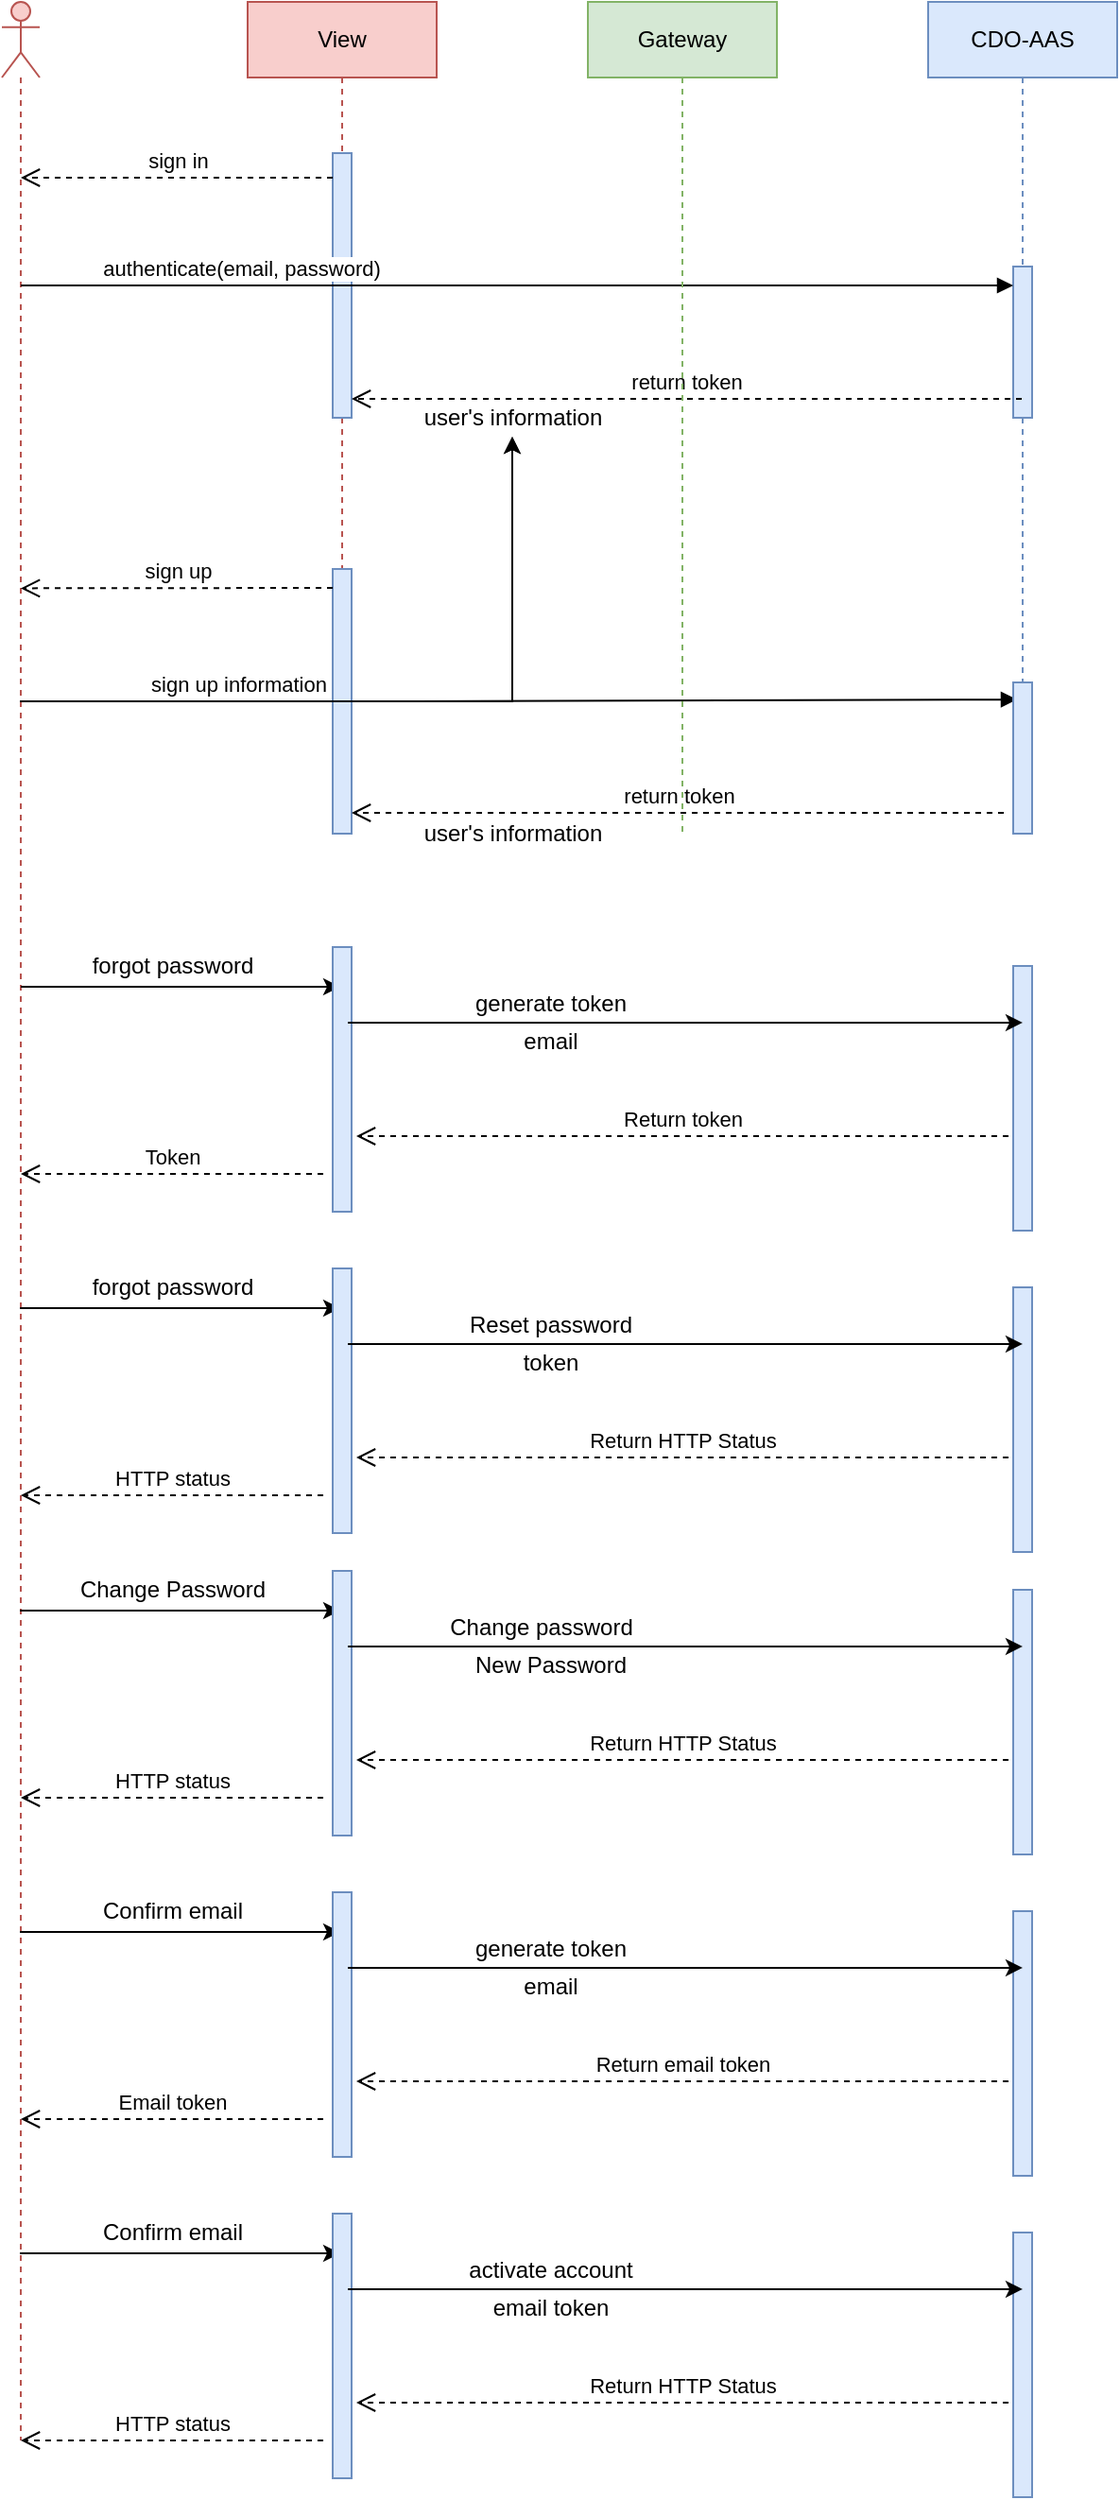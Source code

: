 <mxfile version="14.9.1" type="device"><diagram id="kgpKYQtTHZ0yAKxKKP6v" name="Page-1"><mxGraphModel dx="868" dy="492" grid="1" gridSize="10" guides="1" tooltips="1" connect="1" arrows="1" fold="1" page="1" pageScale="1" pageWidth="850" pageHeight="1100" math="0" shadow="0"><root><mxCell id="0"/><mxCell id="1" parent="0"/><mxCell id="HEdeN4zISzuNyjS1-kap-7" value="" style="shape=umlLifeline;participant=umlActor;perimeter=lifelinePerimeter;whiteSpace=wrap;html=1;container=1;collapsible=0;recursiveResize=0;verticalAlign=top;spacingTop=36;outlineConnect=0;fillColor=#f8cecc;strokeColor=#b85450;size=40;" parent="1" vertex="1"><mxGeometry x="70" y="120" width="20" height="1290" as="geometry"/></mxCell><mxCell id="HEdeN4zISzuNyjS1-kap-14" value="View" style="shape=umlLifeline;perimeter=lifelinePerimeter;whiteSpace=wrap;html=1;container=1;collapsible=0;recursiveResize=0;outlineConnect=0;fillColor=#f8cecc;strokeColor=#b85450;" parent="1" vertex="1"><mxGeometry x="200" y="120" width="100" height="300" as="geometry"/></mxCell><mxCell id="HEdeN4zISzuNyjS1-kap-15" value="&lt;span&gt;CDO-AAS&lt;/span&gt;" style="shape=umlLifeline;perimeter=lifelinePerimeter;whiteSpace=wrap;html=1;container=1;collapsible=0;recursiveResize=0;outlineConnect=0;fillColor=#dae8fc;strokeColor=#6c8ebf;" parent="1" vertex="1"><mxGeometry x="560" y="120" width="100" height="360" as="geometry"/></mxCell><mxCell id="HEdeN4zISzuNyjS1-kap-25" value="" style="html=1;points=[];perimeter=orthogonalPerimeter;fillColor=#dae8fc;strokeColor=#6c8ebf;" parent="HEdeN4zISzuNyjS1-kap-15" vertex="1"><mxGeometry x="45" y="140" width="10" height="80" as="geometry"/></mxCell><mxCell id="HEdeN4zISzuNyjS1-kap-18" value="" style="html=1;points=[];perimeter=orthogonalPerimeter;fillColor=#dae8fc;strokeColor=#6c8ebf;" parent="1" vertex="1"><mxGeometry x="245" y="200" width="10" height="140" as="geometry"/></mxCell><mxCell id="HEdeN4zISzuNyjS1-kap-20" value="sign in" style="html=1;verticalAlign=bottom;endArrow=open;dashed=1;endSize=8;" parent="1" target="HEdeN4zISzuNyjS1-kap-7" edge="1"><mxGeometry relative="1" as="geometry"><mxPoint x="80" y="195.16" as="targetPoint"/><mxPoint x="245" y="213" as="sourcePoint"/></mxGeometry></mxCell><mxCell id="HEdeN4zISzuNyjS1-kap-26" value="&amp;nbsp;authenticate(email, password)" style="html=1;verticalAlign=bottom;endArrow=block;" parent="1" source="HEdeN4zISzuNyjS1-kap-7" target="HEdeN4zISzuNyjS1-kap-25" edge="1"><mxGeometry x="-0.565" width="80" relative="1" as="geometry"><mxPoint x="79.5" y="270" as="sourcePoint"/><mxPoint x="449.5" y="270" as="targetPoint"/><Array as="points"><mxPoint x="280" y="270"/></Array><mxPoint x="1" as="offset"/></mxGeometry></mxCell><mxCell id="HEdeN4zISzuNyjS1-kap-28" value="return token" style="html=1;verticalAlign=bottom;endArrow=open;dashed=1;endSize=8;" parent="1" source="HEdeN4zISzuNyjS1-kap-15" edge="1"><mxGeometry relative="1" as="geometry"><mxPoint x="440" y="330" as="sourcePoint"/><mxPoint x="255" y="330" as="targetPoint"/></mxGeometry></mxCell><mxCell id="pEyKXNg9WtUdEt71C5xN-10" value="" style="edgeStyle=orthogonalEdgeStyle;rounded=0;orthogonalLoop=1;jettySize=auto;html=1;" edge="1" parent="1" source="HEdeN4zISzuNyjS1-kap-30" target="HEdeN4zISzuNyjS1-kap-34"><mxGeometry relative="1" as="geometry"/></mxCell><mxCell id="pEyKXNg9WtUdEt71C5xN-11" value="" style="edgeStyle=orthogonalEdgeStyle;rounded=0;orthogonalLoop=1;jettySize=auto;html=1;" edge="1" parent="1" source="HEdeN4zISzuNyjS1-kap-30" target="HEdeN4zISzuNyjS1-kap-34"><mxGeometry relative="1" as="geometry"/></mxCell><mxCell id="HEdeN4zISzuNyjS1-kap-30" value="" style="html=1;points=[];perimeter=orthogonalPerimeter;fillColor=#dae8fc;strokeColor=#6c8ebf;" parent="1" vertex="1"><mxGeometry x="245" y="420" width="10" height="140" as="geometry"/></mxCell><mxCell id="HEdeN4zISzuNyjS1-kap-31" value="sign up" style="html=1;verticalAlign=bottom;endArrow=open;dashed=1;endSize=8;entryX=0.5;entryY=0.164;entryDx=0;entryDy=0;entryPerimeter=0;" parent="1" edge="1"><mxGeometry relative="1" as="geometry"><mxPoint x="80" y="430.2" as="targetPoint"/><mxPoint x="245" y="430" as="sourcePoint"/></mxGeometry></mxCell><mxCell id="HEdeN4zISzuNyjS1-kap-32" value="sign up information" style="html=1;verticalAlign=bottom;endArrow=block;entryX=0.2;entryY=0.113;entryDx=0;entryDy=0;entryPerimeter=0;" parent="1" target="HEdeN4zISzuNyjS1-kap-33" edge="1"><mxGeometry x="-0.565" width="80" relative="1" as="geometry"><mxPoint x="79.5" y="490" as="sourcePoint"/><mxPoint x="444" y="490" as="targetPoint"/><Array as="points"><mxPoint x="280" y="490"/></Array><mxPoint x="1" as="offset"/></mxGeometry></mxCell><mxCell id="HEdeN4zISzuNyjS1-kap-33" value="" style="html=1;points=[];perimeter=orthogonalPerimeter;fillColor=#dae8fc;strokeColor=#6c8ebf;" parent="1" vertex="1"><mxGeometry x="605" y="480" width="10" height="80" as="geometry"/></mxCell><mxCell id="HEdeN4zISzuNyjS1-kap-34" value="user's information" style="text;html=1;align=center;verticalAlign=middle;resizable=0;points=[];autosize=1;" parent="1" vertex="1"><mxGeometry x="285" y="330" width="110" height="20" as="geometry"/></mxCell><mxCell id="HEdeN4zISzuNyjS1-kap-37" value="return token" style="html=1;verticalAlign=bottom;endArrow=open;dashed=1;endSize=8;" parent="1" edge="1"><mxGeometry relative="1" as="geometry"><mxPoint x="600" y="549" as="sourcePoint"/><mxPoint x="255" y="549" as="targetPoint"/></mxGeometry></mxCell><mxCell id="HEdeN4zISzuNyjS1-kap-38" value="user's information" style="text;html=1;align=center;verticalAlign=middle;resizable=0;points=[];autosize=1;" parent="1" vertex="1"><mxGeometry x="285" y="550" width="110" height="20" as="geometry"/></mxCell><mxCell id="sB-AX9YjQ4EiB-6ogC---1" value="Gateway" style="shape=umlLifeline;perimeter=lifelinePerimeter;whiteSpace=wrap;html=1;container=1;collapsible=0;recursiveResize=0;outlineConnect=0;fillColor=#d5e8d4;strokeColor=#82b366;" parent="1" vertex="1"><mxGeometry x="380" y="120" width="100" height="440" as="geometry"/></mxCell><mxCell id="pEyKXNg9WtUdEt71C5xN-1" value="" style="endArrow=classic;html=1;entryX=0.4;entryY=0.15;entryDx=0;entryDy=0;entryPerimeter=0;" edge="1" parent="1" source="HEdeN4zISzuNyjS1-kap-7" target="pEyKXNg9WtUdEt71C5xN-8"><mxGeometry width="50" height="50" relative="1" as="geometry"><mxPoint x="160" y="650" as="sourcePoint"/><mxPoint x="240" y="640" as="targetPoint"/></mxGeometry></mxCell><mxCell id="pEyKXNg9WtUdEt71C5xN-8" value="" style="html=1;points=[];perimeter=orthogonalPerimeter;fillColor=#dae8fc;strokeColor=#6c8ebf;" vertex="1" parent="1"><mxGeometry x="245" y="620" width="10" height="140" as="geometry"/></mxCell><mxCell id="pEyKXNg9WtUdEt71C5xN-14" value="" style="html=1;points=[];perimeter=orthogonalPerimeter;fillColor=#dae8fc;strokeColor=#6c8ebf;" vertex="1" parent="1"><mxGeometry x="605" y="630" width="10" height="140" as="geometry"/></mxCell><mxCell id="pEyKXNg9WtUdEt71C5xN-17" value="" style="endArrow=classic;html=1;strokeColor=#000000;exitX=0.8;exitY=0.286;exitDx=0;exitDy=0;exitPerimeter=0;entryX=0.5;entryY=0.214;entryDx=0;entryDy=0;entryPerimeter=0;" edge="1" parent="1" source="pEyKXNg9WtUdEt71C5xN-8" target="pEyKXNg9WtUdEt71C5xN-14"><mxGeometry width="50" height="50" relative="1" as="geometry"><mxPoint x="400" y="710" as="sourcePoint"/><mxPoint x="450" y="660" as="targetPoint"/></mxGeometry></mxCell><mxCell id="pEyKXNg9WtUdEt71C5xN-19" value="Return token" style="html=1;verticalAlign=bottom;endArrow=open;dashed=1;endSize=8;" edge="1" parent="1"><mxGeometry relative="1" as="geometry"><mxPoint x="602.5" y="720" as="sourcePoint"/><mxPoint x="257.5" y="720" as="targetPoint"/></mxGeometry></mxCell><mxCell id="pEyKXNg9WtUdEt71C5xN-20" value="generate token" style="text;html=1;align=center;verticalAlign=middle;resizable=0;points=[];autosize=1;strokeColor=none;" vertex="1" parent="1"><mxGeometry x="310" y="640" width="100" height="20" as="geometry"/></mxCell><mxCell id="pEyKXNg9WtUdEt71C5xN-21" value="forgot password" style="text;html=1;align=center;verticalAlign=middle;resizable=0;points=[];autosize=1;strokeColor=none;" vertex="1" parent="1"><mxGeometry x="110" y="620" width="100" height="20" as="geometry"/></mxCell><mxCell id="pEyKXNg9WtUdEt71C5xN-22" value="email" style="text;html=1;align=center;verticalAlign=middle;resizable=0;points=[];autosize=1;strokeColor=none;" vertex="1" parent="1"><mxGeometry x="340" y="660" width="40" height="20" as="geometry"/></mxCell><mxCell id="pEyKXNg9WtUdEt71C5xN-23" value="Token" style="html=1;verticalAlign=bottom;endArrow=open;dashed=1;endSize=8;" edge="1" parent="1"><mxGeometry relative="1" as="geometry"><mxPoint x="240" y="740" as="sourcePoint"/><mxPoint x="80" y="740" as="targetPoint"/></mxGeometry></mxCell><mxCell id="pEyKXNg9WtUdEt71C5xN-24" value="" style="endArrow=classic;html=1;entryX=0.4;entryY=0.15;entryDx=0;entryDy=0;entryPerimeter=0;" edge="1" parent="1" target="pEyKXNg9WtUdEt71C5xN-25"><mxGeometry width="50" height="50" relative="1" as="geometry"><mxPoint x="79.5" y="811" as="sourcePoint"/><mxPoint x="240" y="810" as="targetPoint"/></mxGeometry></mxCell><mxCell id="pEyKXNg9WtUdEt71C5xN-25" value="" style="html=1;points=[];perimeter=orthogonalPerimeter;fillColor=#dae8fc;strokeColor=#6c8ebf;" vertex="1" parent="1"><mxGeometry x="245" y="790" width="10" height="140" as="geometry"/></mxCell><mxCell id="pEyKXNg9WtUdEt71C5xN-26" value="" style="html=1;points=[];perimeter=orthogonalPerimeter;fillColor=#dae8fc;strokeColor=#6c8ebf;" vertex="1" parent="1"><mxGeometry x="605" y="800" width="10" height="140" as="geometry"/></mxCell><mxCell id="pEyKXNg9WtUdEt71C5xN-27" value="" style="endArrow=classic;html=1;strokeColor=#000000;exitX=0.8;exitY=0.286;exitDx=0;exitDy=0;exitPerimeter=0;entryX=0.5;entryY=0.214;entryDx=0;entryDy=0;entryPerimeter=0;" edge="1" parent="1" source="pEyKXNg9WtUdEt71C5xN-25" target="pEyKXNg9WtUdEt71C5xN-26"><mxGeometry width="50" height="50" relative="1" as="geometry"><mxPoint x="400" y="880" as="sourcePoint"/><mxPoint x="450" y="830" as="targetPoint"/></mxGeometry></mxCell><mxCell id="pEyKXNg9WtUdEt71C5xN-28" value="Return HTTP Status" style="html=1;verticalAlign=bottom;endArrow=open;dashed=1;endSize=8;" edge="1" parent="1"><mxGeometry relative="1" as="geometry"><mxPoint x="602.5" y="890" as="sourcePoint"/><mxPoint x="257.5" y="890" as="targetPoint"/></mxGeometry></mxCell><mxCell id="pEyKXNg9WtUdEt71C5xN-29" value="Reset password" style="text;html=1;align=center;verticalAlign=middle;resizable=0;points=[];autosize=1;strokeColor=none;" vertex="1" parent="1"><mxGeometry x="310" y="810" width="100" height="20" as="geometry"/></mxCell><mxCell id="pEyKXNg9WtUdEt71C5xN-30" value="forgot password" style="text;html=1;align=center;verticalAlign=middle;resizable=0;points=[];autosize=1;strokeColor=none;" vertex="1" parent="1"><mxGeometry x="110" y="790" width="100" height="20" as="geometry"/></mxCell><mxCell id="pEyKXNg9WtUdEt71C5xN-31" value="token" style="text;html=1;align=center;verticalAlign=middle;resizable=0;points=[];autosize=1;strokeColor=none;" vertex="1" parent="1"><mxGeometry x="340" y="830" width="40" height="20" as="geometry"/></mxCell><mxCell id="pEyKXNg9WtUdEt71C5xN-32" value="HTTP status" style="html=1;verticalAlign=bottom;endArrow=open;dashed=1;endSize=8;" edge="1" parent="1"><mxGeometry relative="1" as="geometry"><mxPoint x="240" y="910" as="sourcePoint"/><mxPoint x="80" y="910" as="targetPoint"/></mxGeometry></mxCell><mxCell id="pEyKXNg9WtUdEt71C5xN-42" value="" style="endArrow=classic;html=1;entryX=0.4;entryY=0.15;entryDx=0;entryDy=0;entryPerimeter=0;" edge="1" parent="1" target="pEyKXNg9WtUdEt71C5xN-43"><mxGeometry width="50" height="50" relative="1" as="geometry"><mxPoint x="79.5" y="971" as="sourcePoint"/><mxPoint x="240" y="970" as="targetPoint"/></mxGeometry></mxCell><mxCell id="pEyKXNg9WtUdEt71C5xN-43" value="" style="html=1;points=[];perimeter=orthogonalPerimeter;fillColor=#dae8fc;strokeColor=#6c8ebf;" vertex="1" parent="1"><mxGeometry x="245" y="950" width="10" height="140" as="geometry"/></mxCell><mxCell id="pEyKXNg9WtUdEt71C5xN-44" value="" style="html=1;points=[];perimeter=orthogonalPerimeter;fillColor=#dae8fc;strokeColor=#6c8ebf;" vertex="1" parent="1"><mxGeometry x="605" y="960" width="10" height="140" as="geometry"/></mxCell><mxCell id="pEyKXNg9WtUdEt71C5xN-45" value="" style="endArrow=classic;html=1;strokeColor=#000000;exitX=0.8;exitY=0.286;exitDx=0;exitDy=0;exitPerimeter=0;entryX=0.5;entryY=0.214;entryDx=0;entryDy=0;entryPerimeter=0;" edge="1" parent="1" source="pEyKXNg9WtUdEt71C5xN-43" target="pEyKXNg9WtUdEt71C5xN-44"><mxGeometry width="50" height="50" relative="1" as="geometry"><mxPoint x="400" y="1040" as="sourcePoint"/><mxPoint x="450" y="990" as="targetPoint"/></mxGeometry></mxCell><mxCell id="pEyKXNg9WtUdEt71C5xN-46" value="Return HTTP Status" style="html=1;verticalAlign=bottom;endArrow=open;dashed=1;endSize=8;" edge="1" parent="1"><mxGeometry relative="1" as="geometry"><mxPoint x="602.5" y="1050" as="sourcePoint"/><mxPoint x="257.5" y="1050" as="targetPoint"/></mxGeometry></mxCell><mxCell id="pEyKXNg9WtUdEt71C5xN-47" value="New Password" style="text;html=1;align=center;verticalAlign=middle;resizable=0;points=[];autosize=1;strokeColor=none;" vertex="1" parent="1"><mxGeometry x="310" y="990" width="100" height="20" as="geometry"/></mxCell><mxCell id="pEyKXNg9WtUdEt71C5xN-48" value="Change Password" style="text;html=1;align=center;verticalAlign=middle;resizable=0;points=[];autosize=1;strokeColor=none;" vertex="1" parent="1"><mxGeometry x="105" y="950" width="110" height="20" as="geometry"/></mxCell><mxCell id="pEyKXNg9WtUdEt71C5xN-50" value="HTTP status" style="html=1;verticalAlign=bottom;endArrow=open;dashed=1;endSize=8;" edge="1" parent="1"><mxGeometry relative="1" as="geometry"><mxPoint x="240" y="1070" as="sourcePoint"/><mxPoint x="80" y="1070" as="targetPoint"/></mxGeometry></mxCell><mxCell id="pEyKXNg9WtUdEt71C5xN-88" value="" style="endArrow=classic;html=1;entryX=0.4;entryY=0.15;entryDx=0;entryDy=0;entryPerimeter=0;" edge="1" parent="1" target="pEyKXNg9WtUdEt71C5xN-89"><mxGeometry width="50" height="50" relative="1" as="geometry"><mxPoint x="79.5" y="1141" as="sourcePoint"/><mxPoint x="240" y="1140" as="targetPoint"/></mxGeometry></mxCell><mxCell id="pEyKXNg9WtUdEt71C5xN-89" value="" style="html=1;points=[];perimeter=orthogonalPerimeter;fillColor=#dae8fc;strokeColor=#6c8ebf;" vertex="1" parent="1"><mxGeometry x="245" y="1120" width="10" height="140" as="geometry"/></mxCell><mxCell id="pEyKXNg9WtUdEt71C5xN-90" value="" style="html=1;points=[];perimeter=orthogonalPerimeter;fillColor=#dae8fc;strokeColor=#6c8ebf;" vertex="1" parent="1"><mxGeometry x="605" y="1130" width="10" height="140" as="geometry"/></mxCell><mxCell id="pEyKXNg9WtUdEt71C5xN-91" value="" style="endArrow=classic;html=1;strokeColor=#000000;exitX=0.8;exitY=0.286;exitDx=0;exitDy=0;exitPerimeter=0;entryX=0.5;entryY=0.214;entryDx=0;entryDy=0;entryPerimeter=0;" edge="1" parent="1" source="pEyKXNg9WtUdEt71C5xN-89" target="pEyKXNg9WtUdEt71C5xN-90"><mxGeometry width="50" height="50" relative="1" as="geometry"><mxPoint x="400" y="1210" as="sourcePoint"/><mxPoint x="450" y="1160" as="targetPoint"/></mxGeometry></mxCell><mxCell id="pEyKXNg9WtUdEt71C5xN-92" value="Return email token" style="html=1;verticalAlign=bottom;endArrow=open;dashed=1;endSize=8;" edge="1" parent="1"><mxGeometry relative="1" as="geometry"><mxPoint x="602.5" y="1220" as="sourcePoint"/><mxPoint x="257.5" y="1220" as="targetPoint"/></mxGeometry></mxCell><mxCell id="pEyKXNg9WtUdEt71C5xN-93" value="generate token" style="text;html=1;align=center;verticalAlign=middle;resizable=0;points=[];autosize=1;strokeColor=none;" vertex="1" parent="1"><mxGeometry x="310" y="1140" width="100" height="20" as="geometry"/></mxCell><mxCell id="pEyKXNg9WtUdEt71C5xN-94" value="Confirm email" style="text;html=1;align=center;verticalAlign=middle;resizable=0;points=[];autosize=1;strokeColor=none;" vertex="1" parent="1"><mxGeometry x="115" y="1120" width="90" height="20" as="geometry"/></mxCell><mxCell id="pEyKXNg9WtUdEt71C5xN-95" value="email" style="text;html=1;align=center;verticalAlign=middle;resizable=0;points=[];autosize=1;strokeColor=none;" vertex="1" parent="1"><mxGeometry x="340" y="1160" width="40" height="20" as="geometry"/></mxCell><mxCell id="pEyKXNg9WtUdEt71C5xN-96" value="Email token" style="html=1;verticalAlign=bottom;endArrow=open;dashed=1;endSize=8;" edge="1" parent="1"><mxGeometry relative="1" as="geometry"><mxPoint x="240" y="1240" as="sourcePoint"/><mxPoint x="80" y="1240" as="targetPoint"/></mxGeometry></mxCell><mxCell id="pEyKXNg9WtUdEt71C5xN-97" value="" style="endArrow=classic;html=1;entryX=0.4;entryY=0.15;entryDx=0;entryDy=0;entryPerimeter=0;" edge="1" parent="1" target="pEyKXNg9WtUdEt71C5xN-98"><mxGeometry width="50" height="50" relative="1" as="geometry"><mxPoint x="79.5" y="1311" as="sourcePoint"/><mxPoint x="240" y="1310" as="targetPoint"/></mxGeometry></mxCell><mxCell id="pEyKXNg9WtUdEt71C5xN-98" value="" style="html=1;points=[];perimeter=orthogonalPerimeter;fillColor=#dae8fc;strokeColor=#6c8ebf;" vertex="1" parent="1"><mxGeometry x="245" y="1290" width="10" height="140" as="geometry"/></mxCell><mxCell id="pEyKXNg9WtUdEt71C5xN-99" value="" style="html=1;points=[];perimeter=orthogonalPerimeter;fillColor=#dae8fc;strokeColor=#6c8ebf;" vertex="1" parent="1"><mxGeometry x="605" y="1300" width="10" height="140" as="geometry"/></mxCell><mxCell id="pEyKXNg9WtUdEt71C5xN-100" value="" style="endArrow=classic;html=1;strokeColor=#000000;exitX=0.8;exitY=0.286;exitDx=0;exitDy=0;exitPerimeter=0;entryX=0.5;entryY=0.214;entryDx=0;entryDy=0;entryPerimeter=0;" edge="1" parent="1" source="pEyKXNg9WtUdEt71C5xN-98" target="pEyKXNg9WtUdEt71C5xN-99"><mxGeometry width="50" height="50" relative="1" as="geometry"><mxPoint x="400" y="1380" as="sourcePoint"/><mxPoint x="450" y="1330" as="targetPoint"/></mxGeometry></mxCell><mxCell id="pEyKXNg9WtUdEt71C5xN-101" value="Return HTTP Status" style="html=1;verticalAlign=bottom;endArrow=open;dashed=1;endSize=8;" edge="1" parent="1"><mxGeometry relative="1" as="geometry"><mxPoint x="602.5" y="1390" as="sourcePoint"/><mxPoint x="257.5" y="1390" as="targetPoint"/></mxGeometry></mxCell><mxCell id="pEyKXNg9WtUdEt71C5xN-102" value="activate account" style="text;html=1;align=center;verticalAlign=middle;resizable=0;points=[];autosize=1;strokeColor=none;" vertex="1" parent="1"><mxGeometry x="310" y="1310" width="100" height="20" as="geometry"/></mxCell><mxCell id="pEyKXNg9WtUdEt71C5xN-103" value="Confirm email" style="text;html=1;align=center;verticalAlign=middle;resizable=0;points=[];autosize=1;strokeColor=none;" vertex="1" parent="1"><mxGeometry x="115" y="1290" width="90" height="20" as="geometry"/></mxCell><mxCell id="pEyKXNg9WtUdEt71C5xN-104" value="email token" style="text;html=1;align=center;verticalAlign=middle;resizable=0;points=[];autosize=1;strokeColor=none;" vertex="1" parent="1"><mxGeometry x="320" y="1330" width="80" height="20" as="geometry"/></mxCell><mxCell id="pEyKXNg9WtUdEt71C5xN-105" value="HTTP status" style="html=1;verticalAlign=bottom;endArrow=open;dashed=1;endSize=8;" edge="1" parent="1"><mxGeometry relative="1" as="geometry"><mxPoint x="240" y="1410" as="sourcePoint"/><mxPoint x="80" y="1410" as="targetPoint"/></mxGeometry></mxCell><mxCell id="pEyKXNg9WtUdEt71C5xN-107" value="Change password" style="text;html=1;align=center;verticalAlign=middle;resizable=0;points=[];autosize=1;strokeColor=none;" vertex="1" parent="1"><mxGeometry x="300" y="970" width="110" height="20" as="geometry"/></mxCell></root></mxGraphModel></diagram></mxfile>